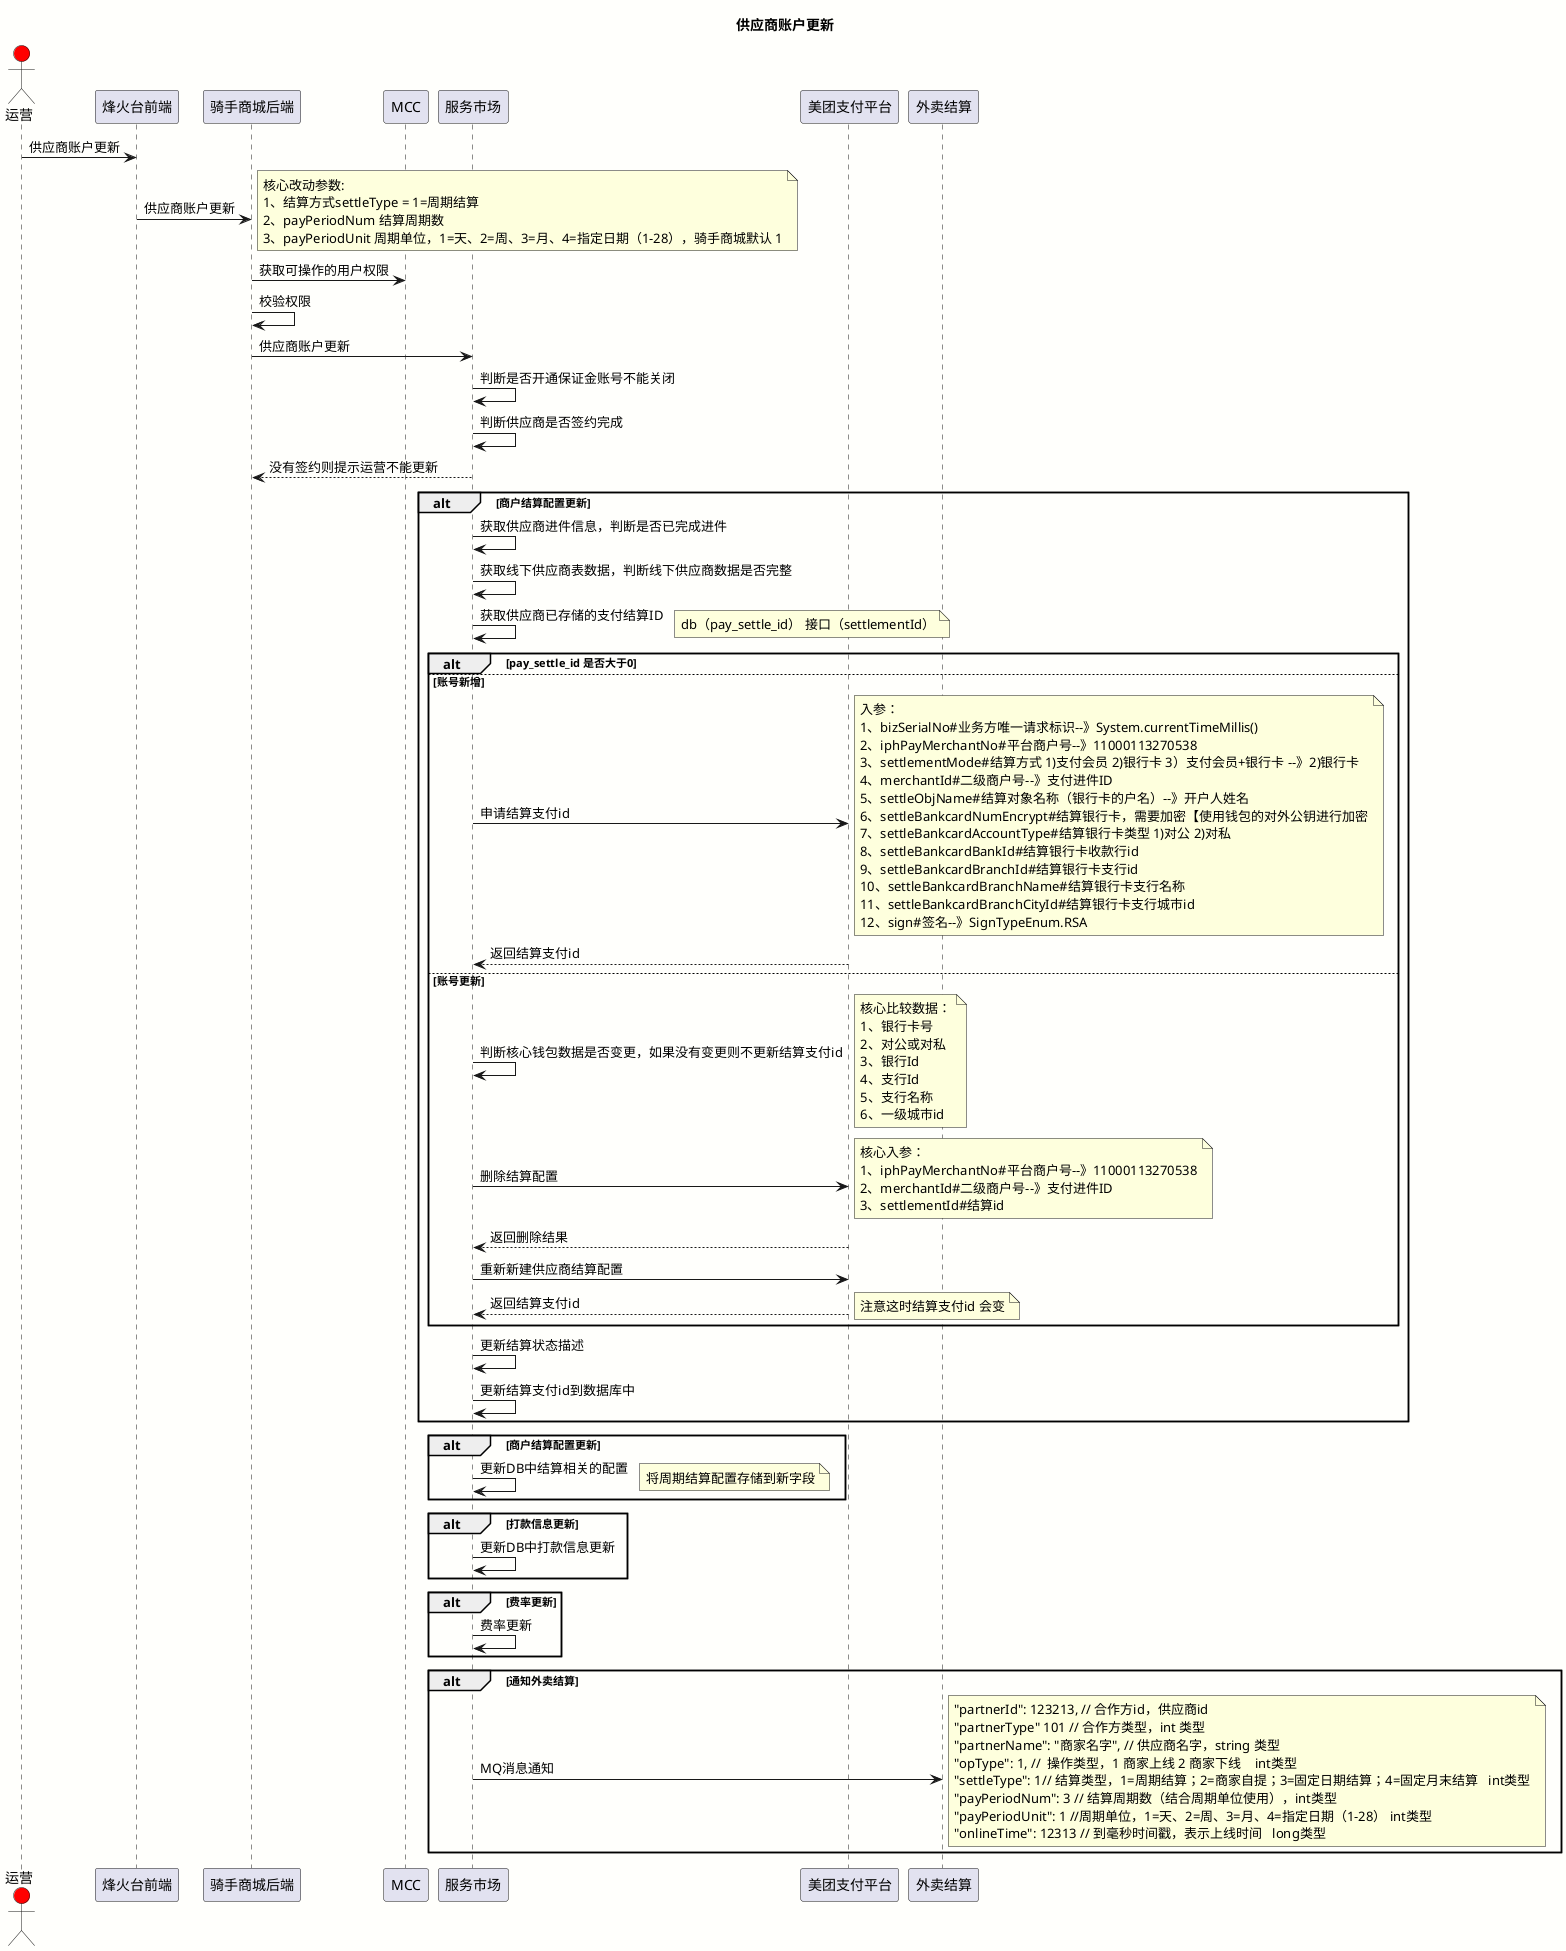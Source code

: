 @startuml
skinparam backgroundColor #FFFFFC
title 供应商账户更新
actor 运营 #red


运营 -> 烽火台前端 : 供应商账户更新
烽火台前端 -> 骑手商城后端 : 供应商账户更新
note right
核心改动参数:
1、结算方式settleType = 1=周期结算
2、payPeriodNum 结算周期数
3、payPeriodUnit 周期单位，1=天、2=周、3=月、4=指定日期（1-28），骑手商城默认 1
end note
骑手商城后端 -> MCC : 获取可操作的用户权限
骑手商城后端 -> 骑手商城后端 : 校验权限
骑手商城后端 -> 服务市场 : 供应商账户更新
服务市场 -> 服务市场 : 判断是否开通保证金账号不能关闭
服务市场 -> 服务市场 : 判断供应商是否签约完成
服务市场 --> 骑手商城后端 : 没有签约则提示运营不能更新

alt 商户结算配置更新
服务市场 -> 服务市场 : 获取供应商进件信息，判断是否已完成进件
服务市场 -> 服务市场 : 获取线下供应商表数据，判断线下供应商数据是否完整
服务市场 -> 服务市场 : 获取供应商已存储的支付结算ID
note right : db（pay_settle_id） 接口（settlementId）
alt pay_settle_id 是否大于0
else  账号新增
服务市场 -> 美团支付平台 : 申请结算支付id
note right
入参：
1、bizSerialNo#业务方唯一请求标识--》System.currentTimeMillis()
2、iphPayMerchantNo#平台商户号--》11000113270538
3、settlementMode#结算方式 1)支付会员 2)银行卡 3）支付会员+银行卡 --》2)银行卡
4、merchantId#二级商户号--》支付进件ID
5、settleObjName#结算对象名称（银行卡的户名）--》开户人姓名
6、settleBankcardNumEncrypt#结算银行卡，需要加密【使用钱包的对外公钥进行加密
7、settleBankcardAccountType#结算银行卡类型 1)对公 2)对私
8、settleBankcardBankId#结算银行卡收款行id
9、settleBankcardBranchId#结算银行卡支行id
10、settleBankcardBranchName#结算银行卡支行名称
11、settleBankcardBranchCityId#结算银行卡支行城市id
12、sign#签名--》SignTypeEnum.RSA
end note
美团支付平台 --> 服务市场 : 返回结算支付id
else  账号更新
服务市场 -> 服务市场 : 判断核心钱包数据是否变更，如果没有变更则不更新结算支付id
note right
核心比较数据：
1、银行卡号
2、对公或对私
3、银行Id
4、支行Id
5、支行名称
6、一级城市id
end note

服务市场 -> 美团支付平台 : 删除结算配置
note right
核心入参：
1、iphPayMerchantNo#平台商户号--》11000113270538
2、merchantId#二级商户号--》支付进件ID
3、settlementId#结算id
end note
美团支付平台 --> 服务市场 : 返回删除结果

服务市场 -> 美团支付平台 : 重新新建供应商结算配置
美团支付平台 --> 服务市场 : 返回结算支付id
note right : 注意这时结算支付id 会变
end
服务市场 -> 服务市场 : 更新结算状态描述
服务市场 -> 服务市场 : 更新结算支付id到数据库中


end


alt 商户结算配置更新
服务市场 -> 服务市场 : 更新DB中结算相关的配置
note right : 将周期结算配置存储到新字段
end

alt 打款信息更新
服务市场 -> 服务市场 : 更新DB中打款信息更新
end

alt 费率更新
服务市场 -> 服务市场 : 费率更新
end

alt 通知外卖结算
服务市场 -> 外卖结算 : MQ消息通知
note right
    "partnerId": 123213, // 合作方id，供应商id
    "partnerType" 101 // 合作方类型，int 类型
    "partnerName": "商家名字", // 供应商名字，string 类型
    "opType": 1, //  操作类型，1 商家上线 2 商家下线    int类型
    "settleType": 1// 结算类型，1=周期结算；2=商家自提；3=固定日期结算；4=固定月末结算   int类型
    "payPeriodNum": 3 // 结算周期数（结合周期单位使用），int类型
    "payPeriodUnit": 1 //周期单位，1=天、2=周、3=月、4=指定日期（1-28） int类型
    "onlineTime": 12313 // 到毫秒时间戳，表示上线时间   long类型
end note
end


@enduml